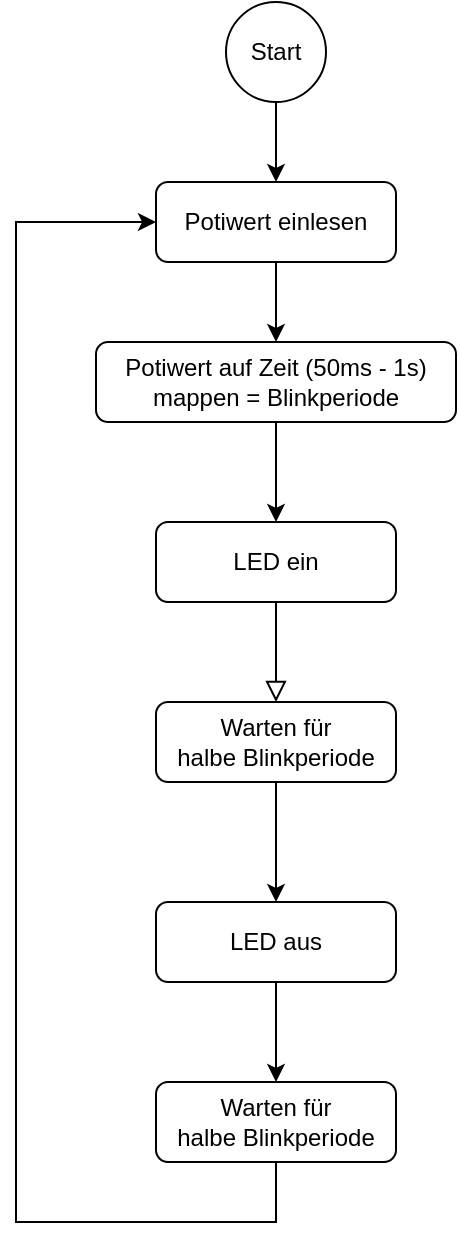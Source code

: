 <mxfile version="28.2.0">
  <diagram id="C5RBs43oDa-KdzZeNtuy" name="Page-1">
    <mxGraphModel dx="1375" dy="1920" grid="1" gridSize="10" guides="1" tooltips="1" connect="1" arrows="1" fold="1" page="1" pageScale="1" pageWidth="827" pageHeight="1169" math="0" shadow="0">
      <root>
        <mxCell id="WIyWlLk6GJQsqaUBKTNV-0" />
        <mxCell id="WIyWlLk6GJQsqaUBKTNV-1" parent="WIyWlLk6GJQsqaUBKTNV-0" />
        <mxCell id="6EuXl1x95rgEigz8fd3--6" value="" style="rounded=0;html=1;jettySize=auto;orthogonalLoop=1;fontSize=11;endArrow=block;endFill=0;endSize=8;strokeWidth=1;shadow=0;labelBackgroundColor=none;edgeStyle=orthogonalEdgeStyle;" parent="WIyWlLk6GJQsqaUBKTNV-1" source="6EuXl1x95rgEigz8fd3--7" target="6EuXl1x95rgEigz8fd3--13" edge="1">
          <mxGeometry relative="1" as="geometry">
            <mxPoint x="270" y="-750" as="targetPoint" />
          </mxGeometry>
        </mxCell>
        <mxCell id="6EuXl1x95rgEigz8fd3--7" value="LED ein" style="rounded=1;whiteSpace=wrap;html=1;fontSize=12;glass=0;strokeWidth=1;shadow=0;" parent="WIyWlLk6GJQsqaUBKTNV-1" vertex="1">
          <mxGeometry x="210" y="-840" width="120" height="40" as="geometry" />
        </mxCell>
        <mxCell id="6EuXl1x95rgEigz8fd3--8" style="edgeStyle=orthogonalEdgeStyle;rounded=0;orthogonalLoop=1;jettySize=auto;html=1;exitX=0.5;exitY=1;exitDx=0;exitDy=0;entryX=0.5;entryY=0;entryDx=0;entryDy=0;" parent="WIyWlLk6GJQsqaUBKTNV-1" source="6EuXl1x95rgEigz8fd3--9" target="6EuXl1x95rgEigz8fd3--15" edge="1">
          <mxGeometry relative="1" as="geometry">
            <mxPoint x="270" y="-530" as="targetPoint" />
          </mxGeometry>
        </mxCell>
        <mxCell id="6EuXl1x95rgEigz8fd3--9" value="LED aus" style="rounded=1;whiteSpace=wrap;html=1;fontSize=12;glass=0;strokeWidth=1;shadow=0;" parent="WIyWlLk6GJQsqaUBKTNV-1" vertex="1">
          <mxGeometry x="210" y="-650" width="120" height="40" as="geometry" />
        </mxCell>
        <mxCell id="6EuXl1x95rgEigz8fd3--10" style="edgeStyle=orthogonalEdgeStyle;rounded=0;orthogonalLoop=1;jettySize=auto;html=1;exitX=0.5;exitY=1;exitDx=0;exitDy=0;entryX=0.5;entryY=0;entryDx=0;entryDy=0;" parent="WIyWlLk6GJQsqaUBKTNV-1" source="6EuXl1x95rgEigz8fd3--17" target="6EuXl1x95rgEigz8fd3--19" edge="1">
          <mxGeometry relative="1" as="geometry" />
        </mxCell>
        <mxCell id="6EuXl1x95rgEigz8fd3--11" value="&lt;div&gt;Start&lt;/div&gt;" style="ellipse;whiteSpace=wrap;html=1;" parent="WIyWlLk6GJQsqaUBKTNV-1" vertex="1">
          <mxGeometry x="245" y="-1100" width="50" height="50" as="geometry" />
        </mxCell>
        <mxCell id="6EuXl1x95rgEigz8fd3--12" style="edgeStyle=orthogonalEdgeStyle;rounded=0;orthogonalLoop=1;jettySize=auto;html=1;exitX=0.5;exitY=1;exitDx=0;exitDy=0;entryX=0.5;entryY=0;entryDx=0;entryDy=0;" parent="WIyWlLk6GJQsqaUBKTNV-1" source="6EuXl1x95rgEigz8fd3--13" target="6EuXl1x95rgEigz8fd3--9" edge="1">
          <mxGeometry relative="1" as="geometry" />
        </mxCell>
        <mxCell id="6EuXl1x95rgEigz8fd3--13" value="Warten für halbe&amp;nbsp;Blinkperiode" style="rounded=1;whiteSpace=wrap;html=1;fontSize=12;glass=0;strokeWidth=1;shadow=0;" parent="WIyWlLk6GJQsqaUBKTNV-1" vertex="1">
          <mxGeometry x="210" y="-750" width="120" height="40" as="geometry" />
        </mxCell>
        <mxCell id="6EuXl1x95rgEigz8fd3--14" style="edgeStyle=orthogonalEdgeStyle;rounded=0;orthogonalLoop=1;jettySize=auto;html=1;exitX=0.5;exitY=1;exitDx=0;exitDy=0;entryX=0;entryY=0.5;entryDx=0;entryDy=0;" parent="WIyWlLk6GJQsqaUBKTNV-1" source="6EuXl1x95rgEigz8fd3--15" target="6EuXl1x95rgEigz8fd3--17" edge="1">
          <mxGeometry relative="1" as="geometry">
            <Array as="points">
              <mxPoint x="270" y="-490" />
              <mxPoint x="140" y="-490" />
              <mxPoint x="140" y="-990" />
            </Array>
          </mxGeometry>
        </mxCell>
        <mxCell id="6EuXl1x95rgEigz8fd3--15" value="Warten für halbe&amp;nbsp;Blinkperiode" style="rounded=1;whiteSpace=wrap;html=1;fontSize=12;glass=0;strokeWidth=1;shadow=0;" parent="WIyWlLk6GJQsqaUBKTNV-1" vertex="1">
          <mxGeometry x="210" y="-560" width="120" height="40" as="geometry" />
        </mxCell>
        <mxCell id="6EuXl1x95rgEigz8fd3--16" value="" style="edgeStyle=orthogonalEdgeStyle;rounded=0;orthogonalLoop=1;jettySize=auto;html=1;exitX=0.5;exitY=1;exitDx=0;exitDy=0;entryX=0.5;entryY=0;entryDx=0;entryDy=0;" parent="WIyWlLk6GJQsqaUBKTNV-1" source="6EuXl1x95rgEigz8fd3--11" target="6EuXl1x95rgEigz8fd3--17" edge="1">
          <mxGeometry relative="1" as="geometry">
            <mxPoint x="270" y="-1050" as="sourcePoint" />
            <mxPoint x="270" y="-790" as="targetPoint" />
          </mxGeometry>
        </mxCell>
        <mxCell id="6EuXl1x95rgEigz8fd3--17" value="Potiwert einlesen" style="rounded=1;whiteSpace=wrap;html=1;fontSize=12;glass=0;strokeWidth=1;shadow=0;" parent="WIyWlLk6GJQsqaUBKTNV-1" vertex="1">
          <mxGeometry x="210" y="-1010" width="120" height="40" as="geometry" />
        </mxCell>
        <mxCell id="6EuXl1x95rgEigz8fd3--18" style="edgeStyle=orthogonalEdgeStyle;rounded=0;orthogonalLoop=1;jettySize=auto;html=1;exitX=0.5;exitY=1;exitDx=0;exitDy=0;entryX=0.5;entryY=0;entryDx=0;entryDy=0;" parent="WIyWlLk6GJQsqaUBKTNV-1" source="6EuXl1x95rgEigz8fd3--19" target="6EuXl1x95rgEigz8fd3--7" edge="1">
          <mxGeometry relative="1" as="geometry" />
        </mxCell>
        <mxCell id="6EuXl1x95rgEigz8fd3--19" value="Potiwert auf Zeit (50ms - 1s) mappen = Blinkperiode" style="rounded=1;whiteSpace=wrap;html=1;fontSize=12;glass=0;strokeWidth=1;shadow=0;" parent="WIyWlLk6GJQsqaUBKTNV-1" vertex="1">
          <mxGeometry x="180" y="-930" width="180" height="40" as="geometry" />
        </mxCell>
      </root>
    </mxGraphModel>
  </diagram>
</mxfile>
